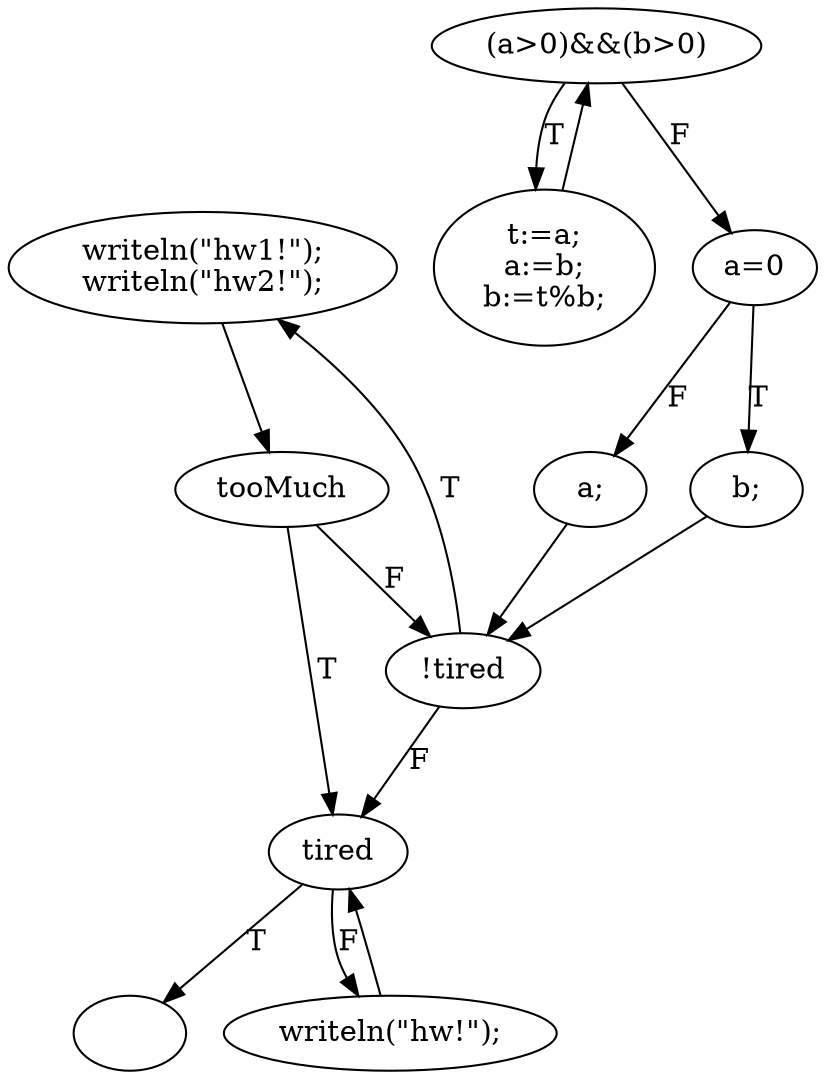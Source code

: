 digraph {
  0 [label="writeln(\"hw1!\");
writeln(\"hw2!\");"];
  1 [label=""];
  2 [label="tired"];
  3 [label="tooMuch"];
  4 [label="a;"];
  5 [label="!tired"];
  6 [label="(a>0)&&(b>0)"];
  7 [label="writeln(\"hw!\");"];
  8 [label="t:=a;
a:=b;
b:=t%b;"];
  9 [label="b;"];
  10 [label="a=0"];
  9 -> 5 [label=""];
  6 -> 10 [label="F"];
  8 -> 6 [label=""];
  7 -> 2 [label=""];
  6 -> 8 [label="T"];
  2 -> 7 [label="F"];
  4 -> 5 [label=""];
  5 -> 0 [label="T"];
  5 -> 2 [label="F"];
  10 -> 9 [label="T"];
  0 -> 3 [label=""];
  10 -> 4 [label="F"];
  2 -> 1 [label="T"];
  3 -> 5 [label="F"];
  3 -> 2 [label="T"];
}
